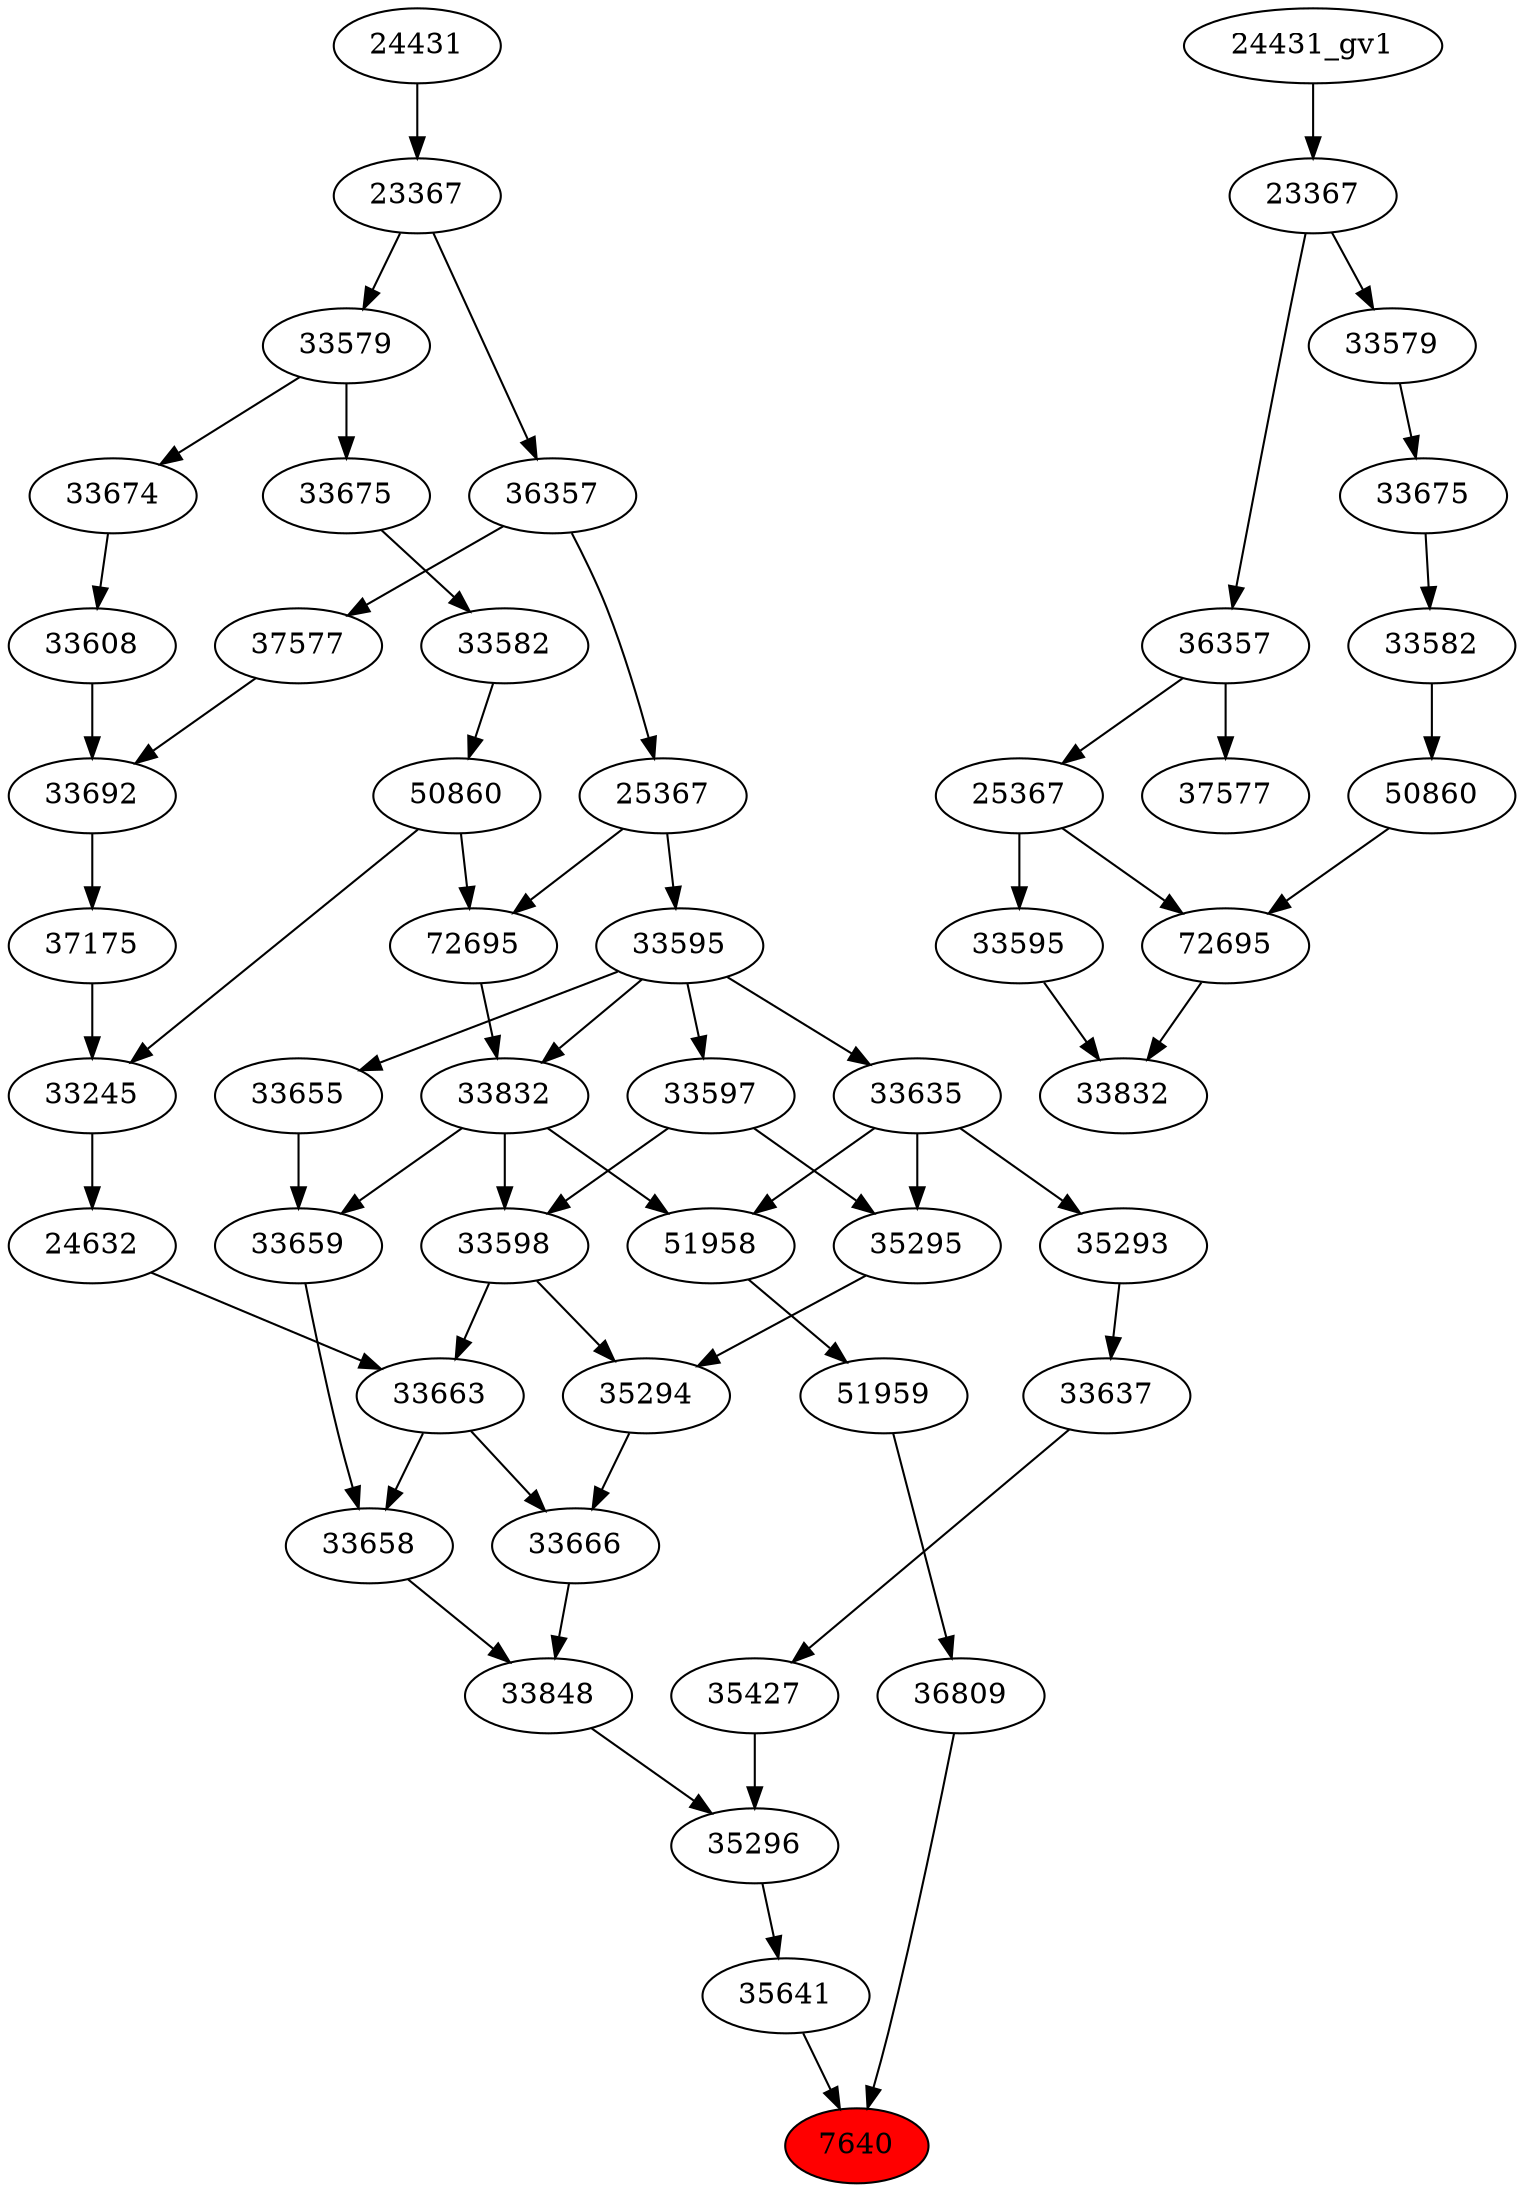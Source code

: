 strict digraph root {
	node [label="\N"];
	{
		node [fillcolor="",
			label="\N",
			style=""
		];
		7640		 [fillcolor=red,
			label=7640,
			style=filled];
		36809		 [label=36809];
		36809 -> 7640;
		35641		 [label=35641];
		35641 -> 7640;
		51959		 [label=51959];
		51959 -> 36809;
		35296		 [label=35296];
		35296 -> 35641;
		51958		 [label=51958];
		51958 -> 51959;
		33848		 [label=33848];
		33848 -> 35296;
		35427		 [label=35427];
		35427 -> 35296;
		33832		 [label=33832];
		33832 -> 51958;
		33659		 [label=33659];
		33832 -> 33659;
		33598		 [label=33598];
		33832 -> 33598;
		33635		 [label=33635];
		33635 -> 51958;
		35293		 [label=35293];
		33635 -> 35293;
		35295		 [label=35295];
		33635 -> 35295;
		33658		 [label=33658];
		33658 -> 33848;
		33666		 [label=33666];
		33666 -> 33848;
		33637		 [label=33637];
		33637 -> 35427;
		72695		 [label=72695];
		72695 -> 33832;
		33595		 [label=33595];
		33595 -> 33832;
		33595 -> 33635;
		33655		 [label=33655];
		33595 -> 33655;
		33597		 [label=33597];
		33595 -> 33597;
		33663		 [label=33663];
		33663 -> 33658;
		33663 -> 33666;
		33659 -> 33658;
		35294		 [label=35294];
		35294 -> 33666;
		35293 -> 33637;
		50860		 [label=50860];
		50860 -> 72695;
		33245		 [label=33245];
		50860 -> 33245;
		25367		 [label=25367];
		25367 -> 72695;
		25367 -> 33595;
		24632		 [label=24632];
		24632 -> 33663;
		33598 -> 33663;
		33598 -> 35294;
		33655 -> 33659;
		35295 -> 35294;
		33582		 [label=33582];
		33582 -> 50860;
		36357		 [label=36357];
		36357 -> 25367;
		37577		 [label=37577];
		36357 -> 37577;
		33245 -> 24632;
		33597 -> 33598;
		33597 -> 35295;
		33675		 [label=33675];
		33675 -> 33582;
		23367		 [label=23367];
		23367 -> 36357;
		33579		 [label=33579];
		23367 -> 33579;
		37175		 [label=37175];
		37175 -> 33245;
		33579 -> 33675;
		33674		 [label=33674];
		33579 -> 33674;
		24431		 [label=24431];
		24431 -> 23367;
		33692		 [label=33692];
		33692 -> 37175;
		33608		 [label=33608];
		33608 -> 33692;
		37577 -> 33692;
		33674 -> 33608;
	}
	{
		node [label="\N"];
		"33832_gv1"		 [label=33832];
		"72695_gv1"		 [label=72695];
		"72695_gv1" -> "33832_gv1";
		"33595_gv1"		 [label=33595];
		"33595_gv1" -> "33832_gv1";
		"50860_gv1"		 [label=50860];
		"50860_gv1" -> "72695_gv1";
		"25367_gv1"		 [label=25367];
		"25367_gv1" -> "72695_gv1";
		"25367_gv1" -> "33595_gv1";
		"33582_gv1"		 [label=33582];
		"33582_gv1" -> "50860_gv1";
		"36357_gv1"		 [label=36357];
		"36357_gv1" -> "25367_gv1";
		"37577_gv1"		 [label=37577];
		"36357_gv1" -> "37577_gv1";
		"33675_gv1"		 [label=33675];
		"33675_gv1" -> "33582_gv1";
		"23367_gv1"		 [label=23367];
		"23367_gv1" -> "36357_gv1";
		"33579_gv1"		 [label=33579];
		"23367_gv1" -> "33579_gv1";
		"33579_gv1" -> "33675_gv1";
		"24431_gv1" -> "23367_gv1";
	}
}
